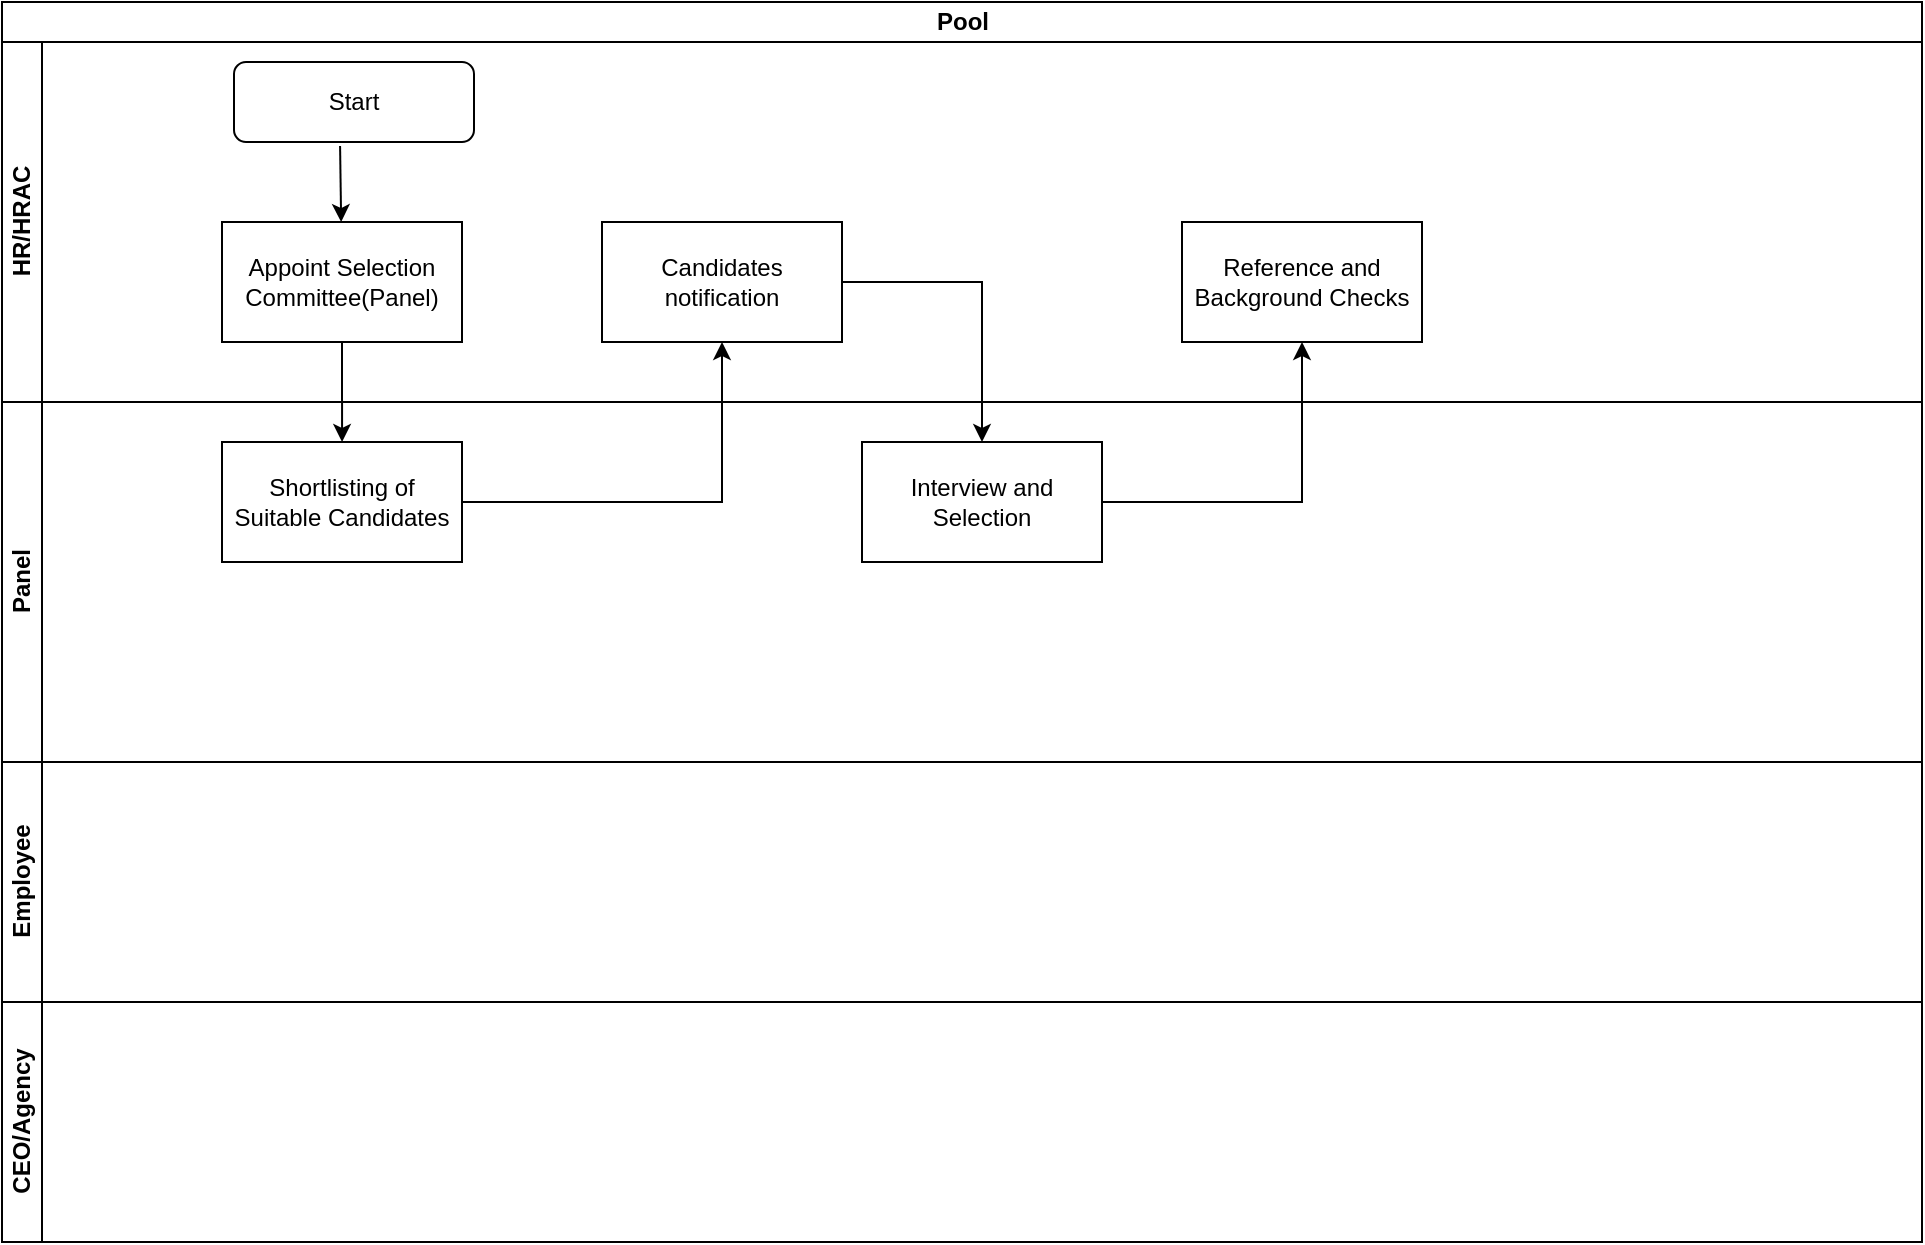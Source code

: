 <mxfile version="13.5.8" type="github">
  <diagram id="C5RBs43oDa-KdzZeNtuy" name="Page-1">
    <mxGraphModel dx="1038" dy="547" grid="1" gridSize="10" guides="1" tooltips="1" connect="1" arrows="1" fold="1" page="1" pageScale="1" pageWidth="1169" pageHeight="827" math="0" shadow="0">
      <root>
        <mxCell id="WIyWlLk6GJQsqaUBKTNV-0" />
        <mxCell id="WIyWlLk6GJQsqaUBKTNV-1" parent="WIyWlLk6GJQsqaUBKTNV-0" />
        <mxCell id="odISv-xXOo4L-cJuBPXU-7" value="Pool" style="swimlane;html=1;childLayout=stackLayout;resizeParent=1;resizeParentMax=0;horizontal=1;startSize=20;horizontalStack=0;" vertex="1" parent="WIyWlLk6GJQsqaUBKTNV-1">
          <mxGeometry x="150" y="10" width="960" height="620" as="geometry">
            <mxRectangle x="150" y="10" width="60" height="20" as="alternateBounds" />
          </mxGeometry>
        </mxCell>
        <mxCell id="odISv-xXOo4L-cJuBPXU-8" value="HR/HRAC" style="swimlane;html=1;startSize=20;horizontal=0;" vertex="1" parent="odISv-xXOo4L-cJuBPXU-7">
          <mxGeometry y="20" width="960" height="180" as="geometry" />
        </mxCell>
        <mxCell id="odISv-xXOo4L-cJuBPXU-13" value="Start" style="rounded=1;whiteSpace=wrap;html=1;" vertex="1" parent="odISv-xXOo4L-cJuBPXU-8">
          <mxGeometry x="116" y="10" width="120" height="40" as="geometry" />
        </mxCell>
        <mxCell id="odISv-xXOo4L-cJuBPXU-26" value="Reference and Background Checks " style="whiteSpace=wrap;html=1;rounded=0;startSize=20;" vertex="1" parent="odISv-xXOo4L-cJuBPXU-8">
          <mxGeometry x="590" y="90" width="120" height="60" as="geometry" />
        </mxCell>
        <mxCell id="odISv-xXOo4L-cJuBPXU-22" value="Candidates notification" style="whiteSpace=wrap;html=1;rounded=0;startSize=20;" vertex="1" parent="odISv-xXOo4L-cJuBPXU-8">
          <mxGeometry x="300" y="90" width="120" height="60" as="geometry" />
        </mxCell>
        <mxCell id="odISv-xXOo4L-cJuBPXU-16" value="Appoint Selection Committee(Panel)" style="rounded=0;whiteSpace=wrap;html=1;" vertex="1" parent="odISv-xXOo4L-cJuBPXU-8">
          <mxGeometry x="110" y="90" width="120" height="60" as="geometry" />
        </mxCell>
        <mxCell id="odISv-xXOo4L-cJuBPXU-20" value="" style="endArrow=classic;html=1;exitX=0.442;exitY=1.05;exitDx=0;exitDy=0;exitPerimeter=0;" edge="1" parent="odISv-xXOo4L-cJuBPXU-8" source="odISv-xXOo4L-cJuBPXU-13" target="odISv-xXOo4L-cJuBPXU-16">
          <mxGeometry width="50" height="50" relative="1" as="geometry">
            <mxPoint x="440" y="240" as="sourcePoint" />
            <mxPoint x="490" y="190" as="targetPoint" />
          </mxGeometry>
        </mxCell>
        <mxCell id="odISv-xXOo4L-cJuBPXU-9" value="Panel" style="swimlane;html=1;startSize=20;horizontal=0;" vertex="1" parent="odISv-xXOo4L-cJuBPXU-7">
          <mxGeometry y="200" width="960" height="180" as="geometry" />
        </mxCell>
        <mxCell id="odISv-xXOo4L-cJuBPXU-21" value="" style="endArrow=classic;html=1;exitX=0.5;exitY=1;exitDx=0;exitDy=0;" edge="1" parent="odISv-xXOo4L-cJuBPXU-9" source="odISv-xXOo4L-cJuBPXU-16">
          <mxGeometry width="50" height="50" relative="1" as="geometry">
            <mxPoint x="169.5" y="-18" as="sourcePoint" />
            <mxPoint x="170.036" y="20" as="targetPoint" />
          </mxGeometry>
        </mxCell>
        <mxCell id="odISv-xXOo4L-cJuBPXU-17" value="Shortlisting of Suitable Candidates" style="rounded=0;whiteSpace=wrap;html=1;startSize=20;" vertex="1" parent="odISv-xXOo4L-cJuBPXU-9">
          <mxGeometry x="110" y="20" width="120" height="60" as="geometry" />
        </mxCell>
        <mxCell id="odISv-xXOo4L-cJuBPXU-24" value="Interview and Selection" style="whiteSpace=wrap;html=1;rounded=0;startSize=20;" vertex="1" parent="odISv-xXOo4L-cJuBPXU-9">
          <mxGeometry x="430" y="20" width="120" height="60" as="geometry" />
        </mxCell>
        <mxCell id="odISv-xXOo4L-cJuBPXU-10" value="Employee" style="swimlane;html=1;startSize=20;horizontal=0;" vertex="1" parent="odISv-xXOo4L-cJuBPXU-7">
          <mxGeometry y="380" width="960" height="120" as="geometry" />
        </mxCell>
        <mxCell id="odISv-xXOo4L-cJuBPXU-19" value="CEO/Agency" style="swimlane;html=1;startSize=20;horizontal=0;" vertex="1" parent="odISv-xXOo4L-cJuBPXU-7">
          <mxGeometry y="500" width="960" height="120" as="geometry" />
        </mxCell>
        <mxCell id="odISv-xXOo4L-cJuBPXU-23" value="" style="edgeStyle=orthogonalEdgeStyle;rounded=0;orthogonalLoop=1;jettySize=auto;html=1;startSize=20;" edge="1" parent="odISv-xXOo4L-cJuBPXU-7" source="odISv-xXOo4L-cJuBPXU-17" target="odISv-xXOo4L-cJuBPXU-22">
          <mxGeometry relative="1" as="geometry" />
        </mxCell>
        <mxCell id="odISv-xXOo4L-cJuBPXU-25" value="" style="edgeStyle=orthogonalEdgeStyle;rounded=0;orthogonalLoop=1;jettySize=auto;html=1;startSize=20;" edge="1" parent="odISv-xXOo4L-cJuBPXU-7" source="odISv-xXOo4L-cJuBPXU-22" target="odISv-xXOo4L-cJuBPXU-24">
          <mxGeometry relative="1" as="geometry" />
        </mxCell>
        <mxCell id="odISv-xXOo4L-cJuBPXU-27" value="" style="edgeStyle=orthogonalEdgeStyle;rounded=0;orthogonalLoop=1;jettySize=auto;html=1;startSize=20;" edge="1" parent="odISv-xXOo4L-cJuBPXU-7" source="odISv-xXOo4L-cJuBPXU-24" target="odISv-xXOo4L-cJuBPXU-26">
          <mxGeometry relative="1" as="geometry" />
        </mxCell>
      </root>
    </mxGraphModel>
  </diagram>
</mxfile>
